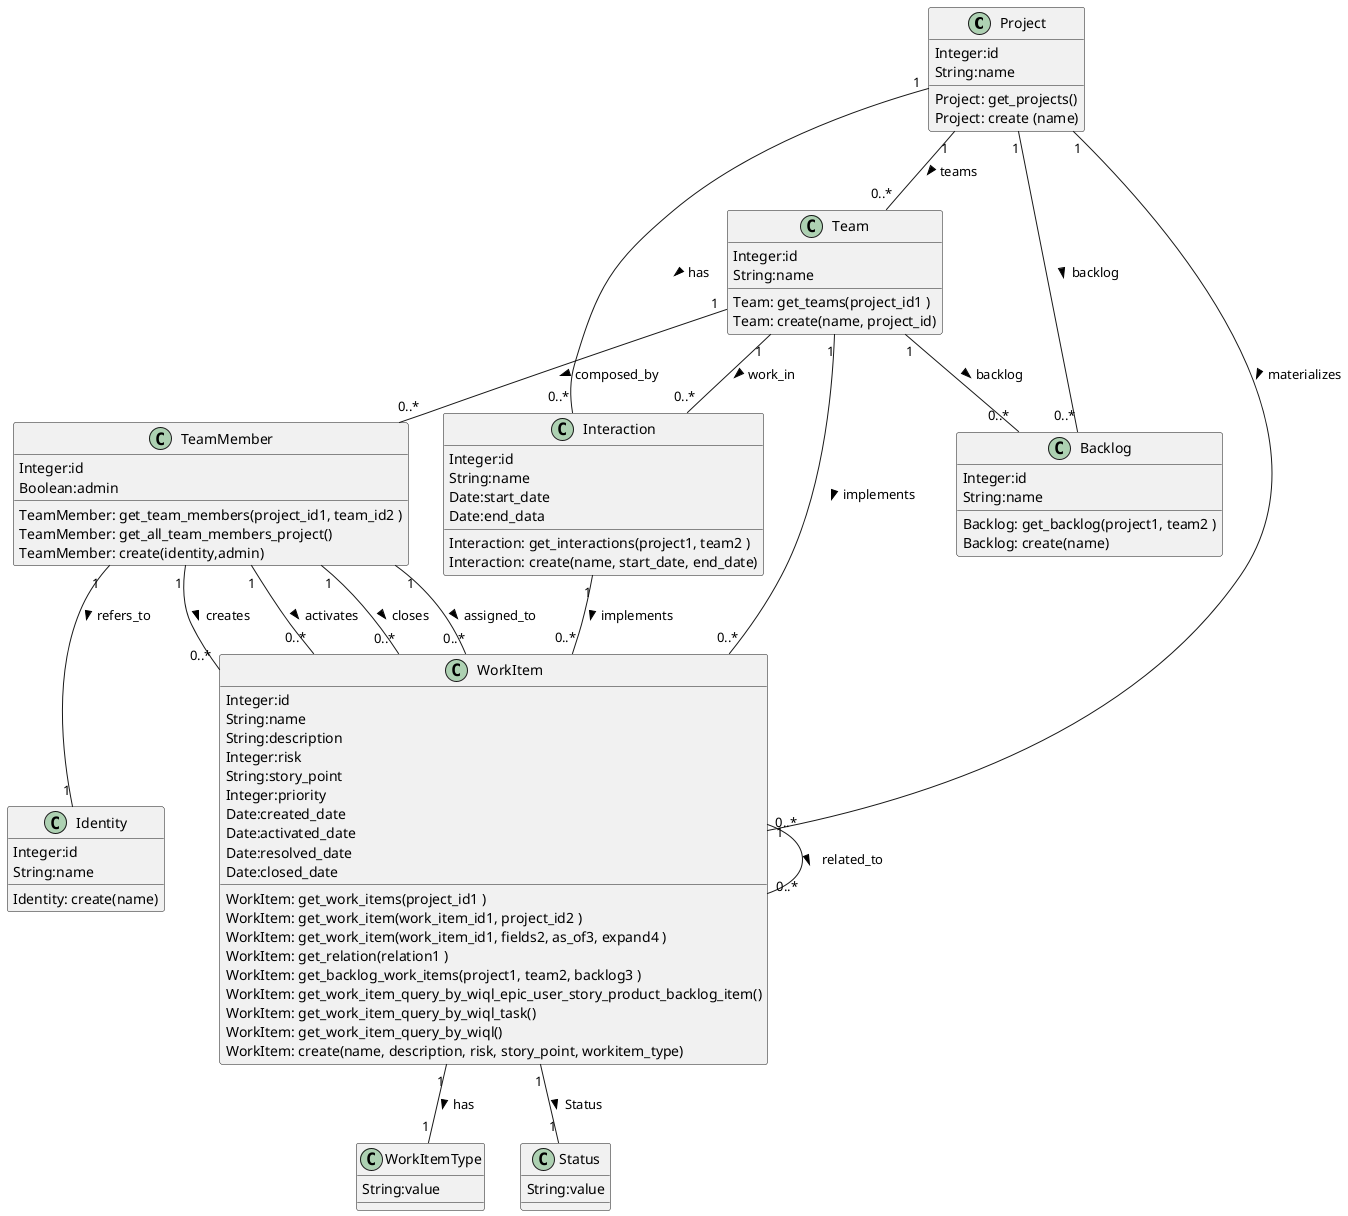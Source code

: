 @startuml
class Project{
	Integer:id
	String:name
	Project: get_projects()
	Project: create (name)
}

Project "1" -- "0..*" WorkItem : materializes >
Project "1" -- "0..*" Team : teams >
Project "1" -- "0..*" Interaction : has >
Project "1" -- "0..*" Backlog : backlog >

class Backlog{
	Integer:id
	String:name
	Backlog: get_backlog(project1, team2 )
	Backlog: create(name)
}


class Team{
	Integer:id
	String:name
	Team: get_teams(project_id1 )
	Team: create(name, project_id)
}

Team "1" -- "0..*" TeamMember : composed_by >
Team "1" -- "0..*" Interaction : work_in >
Team "1" -- "0..*" WorkItem : implements >
Team "1" -- "0..*" Backlog : backlog >

class Interaction{
	Integer:id
	String:name
	Date:start_date
	Date:end_data
	Interaction: get_interactions(project1, team2 )
	Interaction: create(name, start_date, end_date)
}

Interaction "1" -- "0..*" WorkItem : implements >

class TeamMember{
	Integer:id
	Boolean:admin
	TeamMember: get_team_members(project_id1, team_id2 )
	TeamMember: get_all_team_members_project()
	TeamMember: create(identity,admin)
}

TeamMember "1" -- "1" Identity : refers_to >
TeamMember "1" -- "0..*" WorkItem : creates >
TeamMember "1" -- "0..*" WorkItem : activates >
TeamMember "1" -- "0..*" WorkItem : closes >
TeamMember "1" -- "0..*" WorkItem : assigned_to >

class Identity{
	Integer:id
	String:name
	Identity: create(name)
}


class WorkItem{
	Integer:id
	String:name
	String:description
	Integer:risk
	String:story_point
	Integer:priority
	Date:created_date
	Date:activated_date
	Date:resolved_date
	Date:closed_date
	WorkItem: get_work_items(project_id1 )
	WorkItem: get_work_item(work_item_id1, project_id2 )
	WorkItem: get_work_item(work_item_id1, fields2, as_of3, expand4 )
	WorkItem: get_relation(relation1 )
	WorkItem: get_backlog_work_items(project1, team2, backlog3 )
	WorkItem: get_work_item_query_by_wiql_epic_user_story_product_backlog_item()
	WorkItem: get_work_item_query_by_wiql_task()
	WorkItem: get_work_item_query_by_wiql()
	WorkItem: create(name, description, risk, story_point, workitem_type)
}

WorkItem "1" -- "0..*" WorkItem : related_to >
WorkItem "1" -- "1" WorkItemType : has >
WorkItem "1" -- "1" Status : Status >

class WorkItemType{
	String:value
}


class Status{
	String:value
}



@enduml
